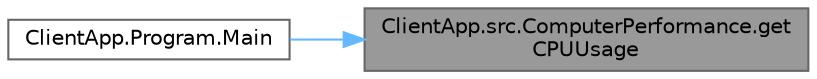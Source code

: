 digraph "ClientApp.src.ComputerPerformance.getCPUUsage"
{
 // INTERACTIVE_SVG=YES
 // LATEX_PDF_SIZE
  bgcolor="transparent";
  edge [fontname=Helvetica,fontsize=10,labelfontname=Helvetica,labelfontsize=10];
  node [fontname=Helvetica,fontsize=10,shape=box,height=0.2,width=0.4];
  rankdir="RL";
  Node1 [id="Node000001",label="ClientApp.src.ComputerPerformance.get\lCPUUsage",height=0.2,width=0.4,color="gray40", fillcolor="grey60", style="filled", fontcolor="black",tooltip=" "];
  Node1 -> Node2 [id="edge1_Node000001_Node000002",dir="back",color="steelblue1",style="solid",tooltip=" "];
  Node2 [id="Node000002",label="ClientApp.Program.Main",height=0.2,width=0.4,color="grey40", fillcolor="white", style="filled",URL="$class_client_app_1_1_program.html#acfe9eda8539565f3c2daf01f0ad1005b",tooltip=" "];
}
